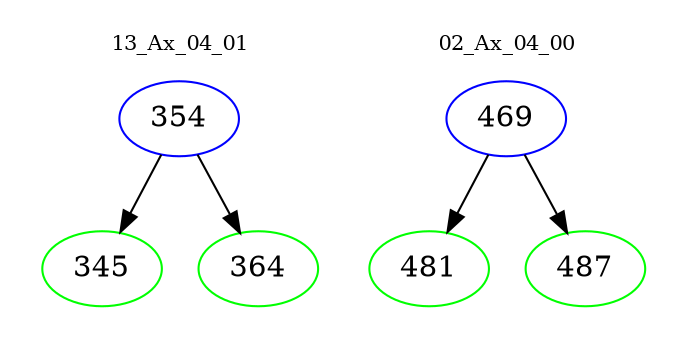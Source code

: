 digraph{
subgraph cluster_0 {
color = white
label = "13_Ax_04_01";
fontsize=10;
T0_354 [label="354", color="blue"]
T0_354 -> T0_345 [color="black"]
T0_345 [label="345", color="green"]
T0_354 -> T0_364 [color="black"]
T0_364 [label="364", color="green"]
}
subgraph cluster_1 {
color = white
label = "02_Ax_04_00";
fontsize=10;
T1_469 [label="469", color="blue"]
T1_469 -> T1_481 [color="black"]
T1_481 [label="481", color="green"]
T1_469 -> T1_487 [color="black"]
T1_487 [label="487", color="green"]
}
}
